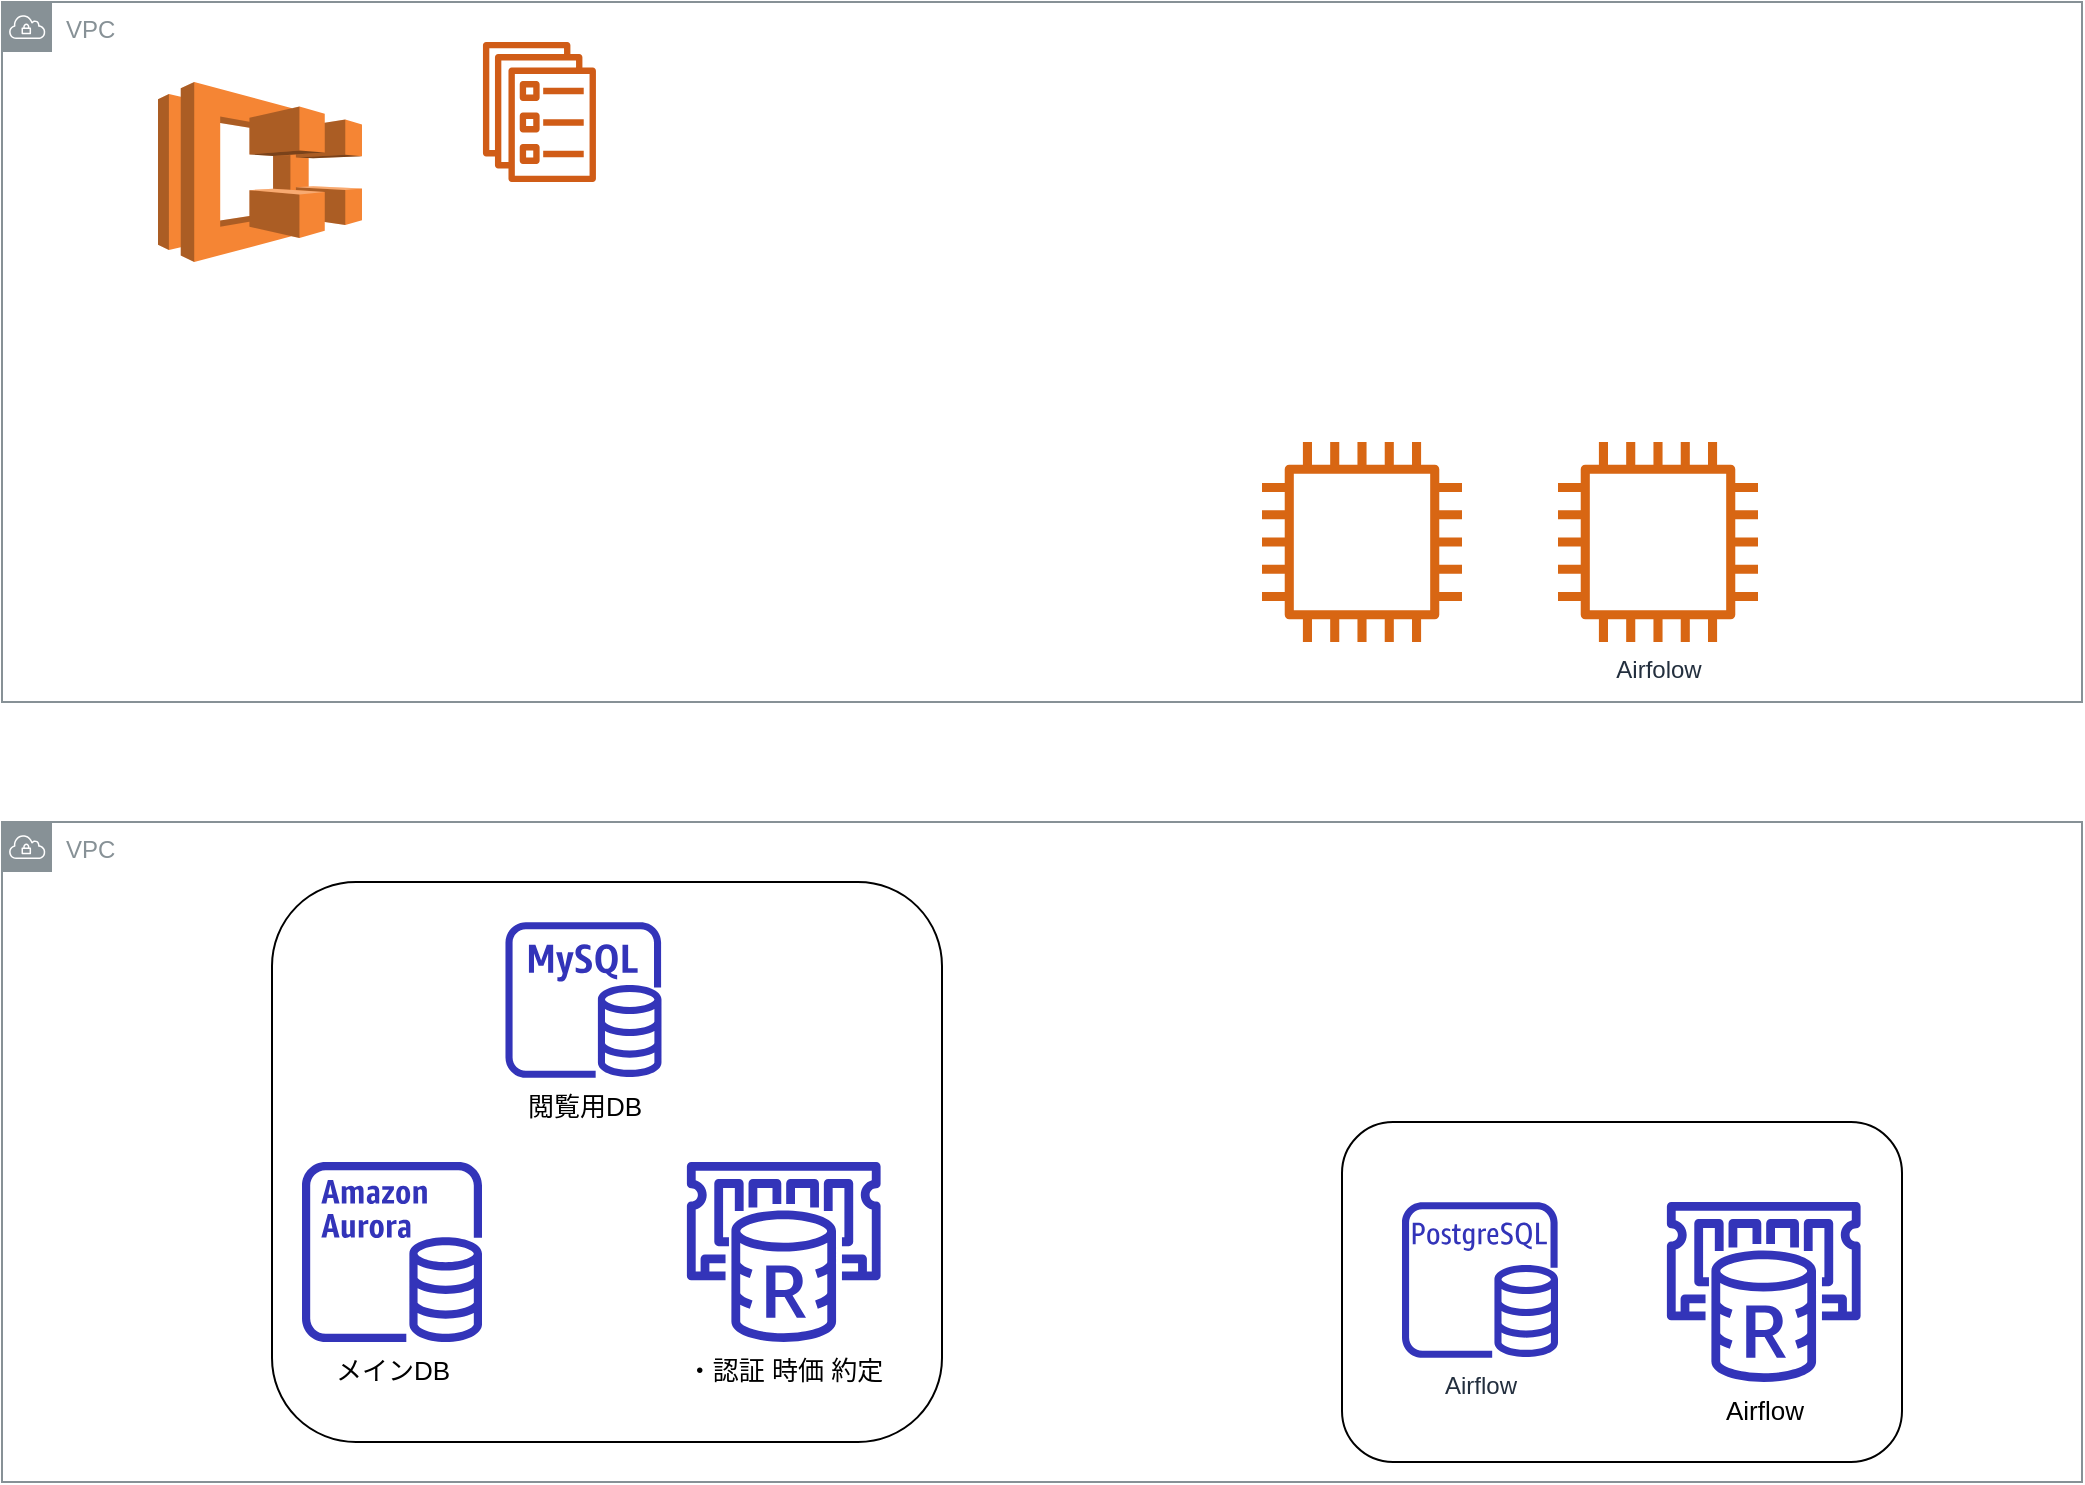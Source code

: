 <mxfile version="13.10.8" type="github">
  <diagram id="0Q2w0P2BkXLNa3vNX0mm" name="ページ1">
    <mxGraphModel dx="1572" dy="914" grid="1" gridSize="10" guides="1" tooltips="1" connect="1" arrows="1" fold="1" page="1" pageScale="1" pageWidth="1169" pageHeight="827" math="0" shadow="0">
      <root>
        <mxCell id="0" />
        <mxCell id="1" parent="0" />
        <mxCell id="QztaQstxqDCM-akCLt1W-1" value="VPC" style="outlineConnect=0;gradientColor=none;html=1;whiteSpace=wrap;fontSize=12;fontStyle=0;shape=mxgraph.aws4.group;grIcon=mxgraph.aws4.group_vpc;strokeColor=#879196;fillColor=none;verticalAlign=top;align=left;spacingLeft=30;fontColor=#879196;dashed=0;" vertex="1" parent="1">
          <mxGeometry x="70" y="40" width="1040" height="350" as="geometry" />
        </mxCell>
        <mxCell id="QztaQstxqDCM-akCLt1W-2" value="VPC" style="outlineConnect=0;gradientColor=none;html=1;whiteSpace=wrap;fontSize=12;fontStyle=0;shape=mxgraph.aws4.group;grIcon=mxgraph.aws4.group_vpc;strokeColor=#879196;fillColor=none;verticalAlign=top;align=left;spacingLeft=30;fontColor=#879196;dashed=0;" vertex="1" parent="1">
          <mxGeometry x="70" y="450" width="1040" height="330" as="geometry" />
        </mxCell>
        <mxCell id="QztaQstxqDCM-akCLt1W-3" value="&lt;span style=&quot;color: rgb(0 , 0 , 0) ; font-family: &amp;#34;arial&amp;#34; ; font-size: 13px ; text-align: left ; background-color: rgb(255 , 255 , 255)&quot;&gt;メインDB&lt;/span&gt;" style="outlineConnect=0;fontColor=#232F3E;gradientColor=none;fillColor=#3334B9;strokeColor=none;dashed=0;verticalLabelPosition=bottom;verticalAlign=top;align=center;html=1;fontSize=12;fontStyle=0;aspect=fixed;pointerEvents=1;shape=mxgraph.aws4.aurora_instance;" vertex="1" parent="1">
          <mxGeometry x="220" y="620" width="90" height="90" as="geometry" />
        </mxCell>
        <mxCell id="QztaQstxqDCM-akCLt1W-4" value="&lt;span style=&quot;color: rgb(0 , 0 , 0) ; font-family: &amp;#34;arial&amp;#34; ; font-size: 13px ; text-align: left ; background-color: rgb(255 , 255 , 255)&quot;&gt;・認証 時価 約定&lt;/span&gt;" style="outlineConnect=0;fontColor=#232F3E;gradientColor=none;fillColor=#3334B9;strokeColor=none;dashed=0;verticalLabelPosition=bottom;verticalAlign=top;align=center;html=1;fontSize=12;fontStyle=0;aspect=fixed;pointerEvents=1;shape=mxgraph.aws4.elasticache_for_redis;" vertex="1" parent="1">
          <mxGeometry x="410" y="620" width="101.74" height="90" as="geometry" />
        </mxCell>
        <mxCell id="QztaQstxqDCM-akCLt1W-7" value="&lt;span style=&quot;color: rgb(0 , 0 , 0) ; font-family: &amp;#34;arial&amp;#34; ; font-size: 13px ; text-align: left ; background-color: rgb(255 , 255 , 255)&quot;&gt;閲覧用DB&lt;/span&gt;" style="outlineConnect=0;fontColor=#232F3E;gradientColor=none;fillColor=#3334B9;strokeColor=none;dashed=0;verticalLabelPosition=bottom;verticalAlign=top;align=center;html=1;fontSize=12;fontStyle=0;aspect=fixed;pointerEvents=1;shape=mxgraph.aws4.rds_mysql_instance;" vertex="1" parent="1">
          <mxGeometry x="321.74" y="500" width="78" height="78" as="geometry" />
        </mxCell>
        <mxCell id="QztaQstxqDCM-akCLt1W-8" value="Airflow" style="outlineConnect=0;fontColor=#232F3E;gradientColor=none;fillColor=#3334B9;strokeColor=none;dashed=0;verticalLabelPosition=bottom;verticalAlign=top;align=center;html=1;fontSize=12;fontStyle=0;aspect=fixed;pointerEvents=1;shape=mxgraph.aws4.rds_postgresql_instance;" vertex="1" parent="1">
          <mxGeometry x="770" y="640" width="78" height="78" as="geometry" />
        </mxCell>
        <mxCell id="QztaQstxqDCM-akCLt1W-9" value="&lt;div style=&quot;text-align: left&quot;&gt;&lt;font color=&quot;#000000&quot; face=&quot;arial&quot;&gt;&lt;span style=&quot;font-size: 13px ; background-color: rgb(255 , 255 , 255)&quot;&gt;Airflow&lt;/span&gt;&lt;/font&gt;&lt;/div&gt;" style="outlineConnect=0;fontColor=#232F3E;gradientColor=none;fillColor=#3334B9;strokeColor=none;dashed=0;verticalLabelPosition=bottom;verticalAlign=top;align=center;html=1;fontSize=12;fontStyle=0;aspect=fixed;pointerEvents=1;shape=mxgraph.aws4.elasticache_for_redis;" vertex="1" parent="1">
          <mxGeometry x="900" y="640" width="101.74" height="90" as="geometry" />
        </mxCell>
        <mxCell id="QztaQstxqDCM-akCLt1W-12" value="" style="rounded=1;whiteSpace=wrap;html=1;fillColor=none;" vertex="1" parent="1">
          <mxGeometry x="740" y="600" width="280" height="170" as="geometry" />
        </mxCell>
        <mxCell id="QztaQstxqDCM-akCLt1W-13" value="" style="rounded=1;whiteSpace=wrap;html=1;fillColor=none;" vertex="1" parent="1">
          <mxGeometry x="205" y="480" width="335" height="280" as="geometry" />
        </mxCell>
        <mxCell id="QztaQstxqDCM-akCLt1W-14" value="Airfolow" style="outlineConnect=0;fontColor=#232F3E;gradientColor=none;fillColor=#D86613;strokeColor=none;dashed=0;verticalLabelPosition=bottom;verticalAlign=top;align=center;html=1;fontSize=12;fontStyle=0;aspect=fixed;pointerEvents=1;shape=mxgraph.aws4.instance2;" vertex="1" parent="1">
          <mxGeometry x="848" y="260" width="100" height="100" as="geometry" />
        </mxCell>
        <mxCell id="QztaQstxqDCM-akCLt1W-15" value="" style="outlineConnect=0;fontColor=#232F3E;gradientColor=none;fillColor=#D86613;strokeColor=none;dashed=0;verticalLabelPosition=bottom;verticalAlign=top;align=center;html=1;fontSize=12;fontStyle=0;aspect=fixed;pointerEvents=1;shape=mxgraph.aws4.instance2;" vertex="1" parent="1">
          <mxGeometry x="700" y="260" width="100" height="100" as="geometry" />
        </mxCell>
        <mxCell id="QztaQstxqDCM-akCLt1W-16" value="" style="outlineConnect=0;dashed=0;verticalLabelPosition=bottom;verticalAlign=top;align=center;html=1;shape=mxgraph.aws3.ecs;fillColor=#F58534;gradientColor=none;" vertex="1" parent="1">
          <mxGeometry x="148" y="80" width="102" height="90" as="geometry" />
        </mxCell>
        <mxCell id="QztaQstxqDCM-akCLt1W-17" value="" style="outlineConnect=0;fontColor=#232F3E;gradientColor=none;fillColor=#D05C17;strokeColor=none;dashed=0;verticalLabelPosition=bottom;verticalAlign=top;align=center;html=1;fontSize=12;fontStyle=0;aspect=fixed;pointerEvents=1;shape=mxgraph.aws4.ecs_service;" vertex="1" parent="1">
          <mxGeometry x="310" y="60" width="57.44" height="70" as="geometry" />
        </mxCell>
      </root>
    </mxGraphModel>
  </diagram>
</mxfile>
